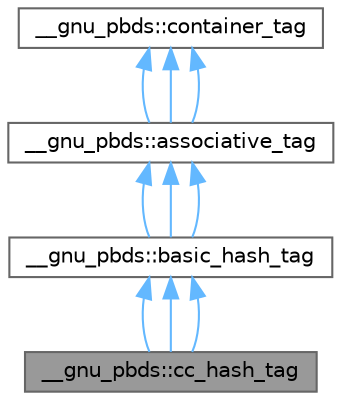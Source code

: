 digraph "__gnu_pbds::cc_hash_tag"
{
 // LATEX_PDF_SIZE
  bgcolor="transparent";
  edge [fontname=Helvetica,fontsize=10,labelfontname=Helvetica,labelfontsize=10];
  node [fontname=Helvetica,fontsize=10,shape=box,height=0.2,width=0.4];
  Node1 [id="Node000001",label="__gnu_pbds::cc_hash_tag",height=0.2,width=0.4,color="gray40", fillcolor="grey60", style="filled", fontcolor="black",tooltip="Collision-chaining hash."];
  Node2 -> Node1 [id="edge10_Node000001_Node000002",dir="back",color="steelblue1",style="solid",tooltip=" "];
  Node2 [id="Node000002",label="__gnu_pbds::basic_hash_tag",height=0.2,width=0.4,color="gray40", fillcolor="white", style="filled",URL="$struct____gnu__pbds_1_1basic__hash__tag.html",tooltip="Basic hash structure."];
  Node3 -> Node2 [id="edge11_Node000002_Node000003",dir="back",color="steelblue1",style="solid",tooltip=" "];
  Node3 [id="Node000003",label="__gnu_pbds::associative_tag",height=0.2,width=0.4,color="gray40", fillcolor="white", style="filled",URL="$struct____gnu__pbds_1_1associative__tag.html",tooltip="Basic associative-container."];
  Node4 -> Node3 [id="edge12_Node000003_Node000004",dir="back",color="steelblue1",style="solid",tooltip=" "];
  Node4 [id="Node000004",label="__gnu_pbds::container_tag",height=0.2,width=0.4,color="gray40", fillcolor="white", style="filled",URL="$struct____gnu__pbds_1_1container__tag.html",tooltip="Base data structure tag."];
  Node4 -> Node3 [id="edge13_Node000003_Node000004",dir="back",color="steelblue1",style="solid",tooltip=" "];
  Node4 -> Node3 [id="edge14_Node000003_Node000004",dir="back",color="steelblue1",style="solid",tooltip=" "];
  Node3 -> Node2 [id="edge15_Node000002_Node000003",dir="back",color="steelblue1",style="solid",tooltip=" "];
  Node3 -> Node2 [id="edge16_Node000002_Node000003",dir="back",color="steelblue1",style="solid",tooltip=" "];
  Node2 -> Node1 [id="edge17_Node000001_Node000002",dir="back",color="steelblue1",style="solid",tooltip=" "];
  Node2 -> Node1 [id="edge18_Node000001_Node000002",dir="back",color="steelblue1",style="solid",tooltip=" "];
}
